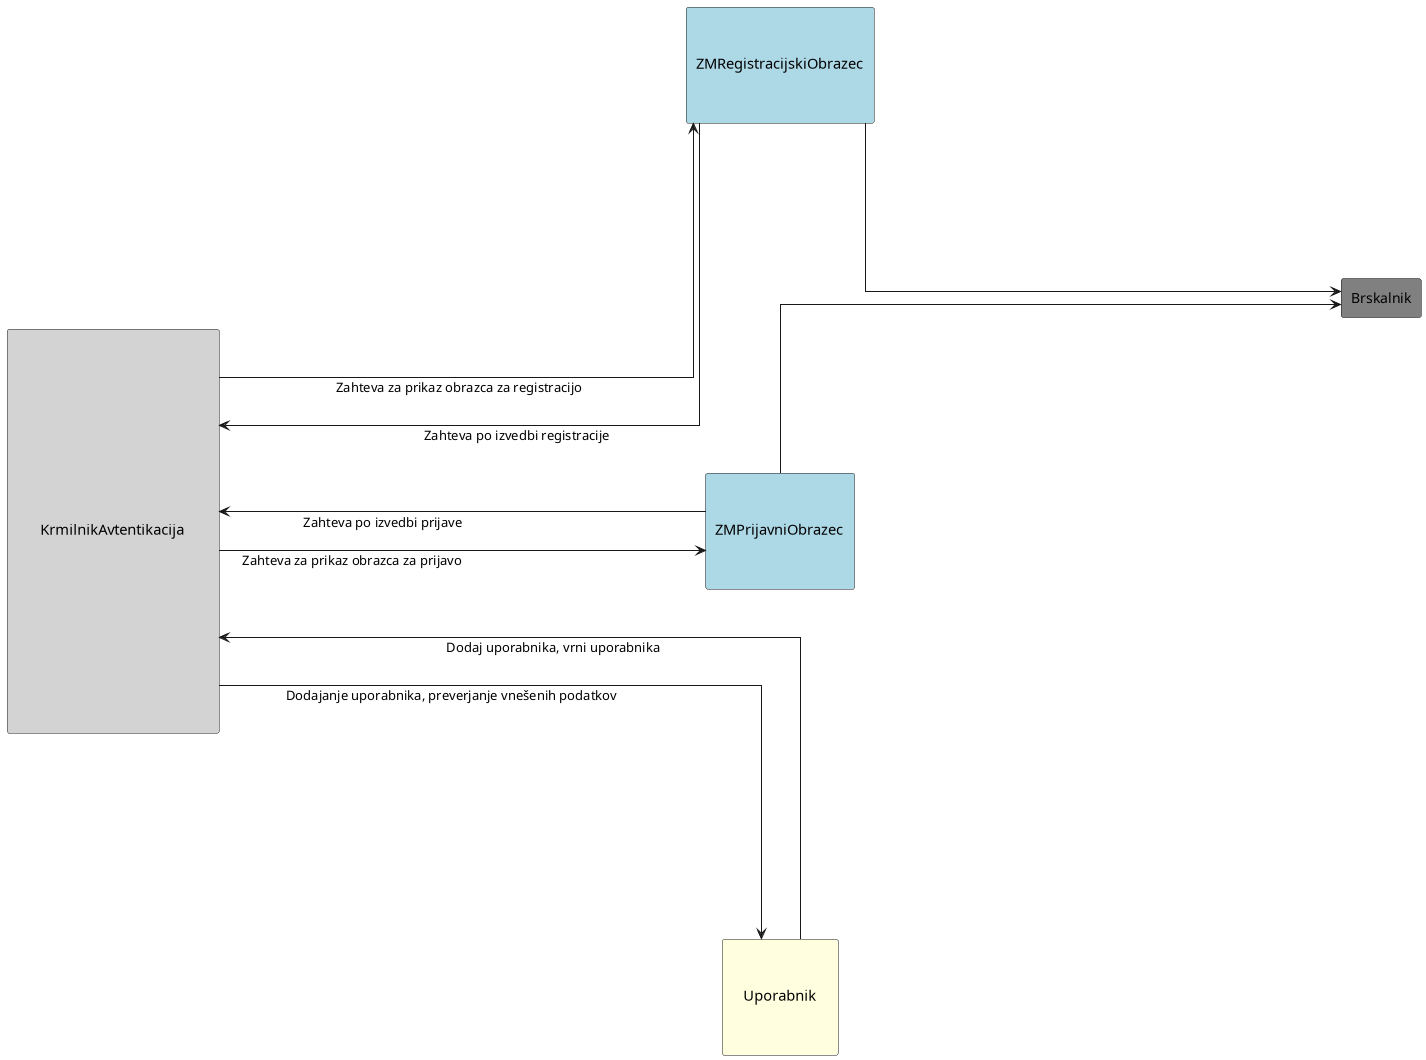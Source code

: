 @startuml
skinparam linetype ortho
skinparam nodesep 350
skinparam ranksep 467
left to right direction
 
agent KrmilnikAvtentikacije #lightGray [
{{
digraph G {
graph [pad=0]
n [fillcolor=lightGray style=filled margin=0 height=4 width=2 shape=plaintext fontname="SansSerif" fontsize=11 label="KrmilnikAvtentikacija"]
}
}}
]
 
agent RegistracijskiObrazec #lightBlue [
{{
digraph G {
graph [pad=0]
n [fillcolor=lightBlue style=filled margin=0 height=1.0 width=1.0 shape=plaintext fontname="SansSerif" fontsize=11 label="ZMRegistracijskiObrazec"]
}
}}
]

agent PrijavniObrazec #lightBlue [
{{
digraph G {
graph [pad=0]
n [fillcolor=lightBlue style=filled margin=0 height=1.0 width=1.0 shape=plaintext fontname="SansSerif" fontsize=11 label="ZMPrijavniObrazec"]
}
}}
]


agent Brskalnik #808080



agent Uporabnik #lightYellow [
{{
digraph G {
graph [pad=0]
n [fillcolor=lightYellow style=filled margin=0 height=1.0 width=1.0 shape=plaintext fontname="SansSerif" fontsize=11 label="Uporabnik"]
}
}}
]

KrmilnikAvtentikacije --> RegistracijskiObrazec :  Zahteva za prikaz obrazca za registracijo 
RegistracijskiObrazec --> KrmilnikAvtentikacije :  Zahteva po izvedbi registracije
KrmilnikAvtentikacije --> PrijavniObrazec :  Zahteva za prikaz obrazca za prijavo
PrijavniObrazec --> KrmilnikAvtentikacije : Zahteva po izvedbi prijave 

RegistracijskiObrazec --> Brskalnik
PrijavniObrazec --> Brskalnik

KrmilnikAvtentikacije --> Uporabnik: Dodajanje uporabnika, preverjanje vnešenih podatkov
Uporabnik --> KrmilnikAvtentikacije : Dodaj uporabnika, vrni uporabnika
@enduml